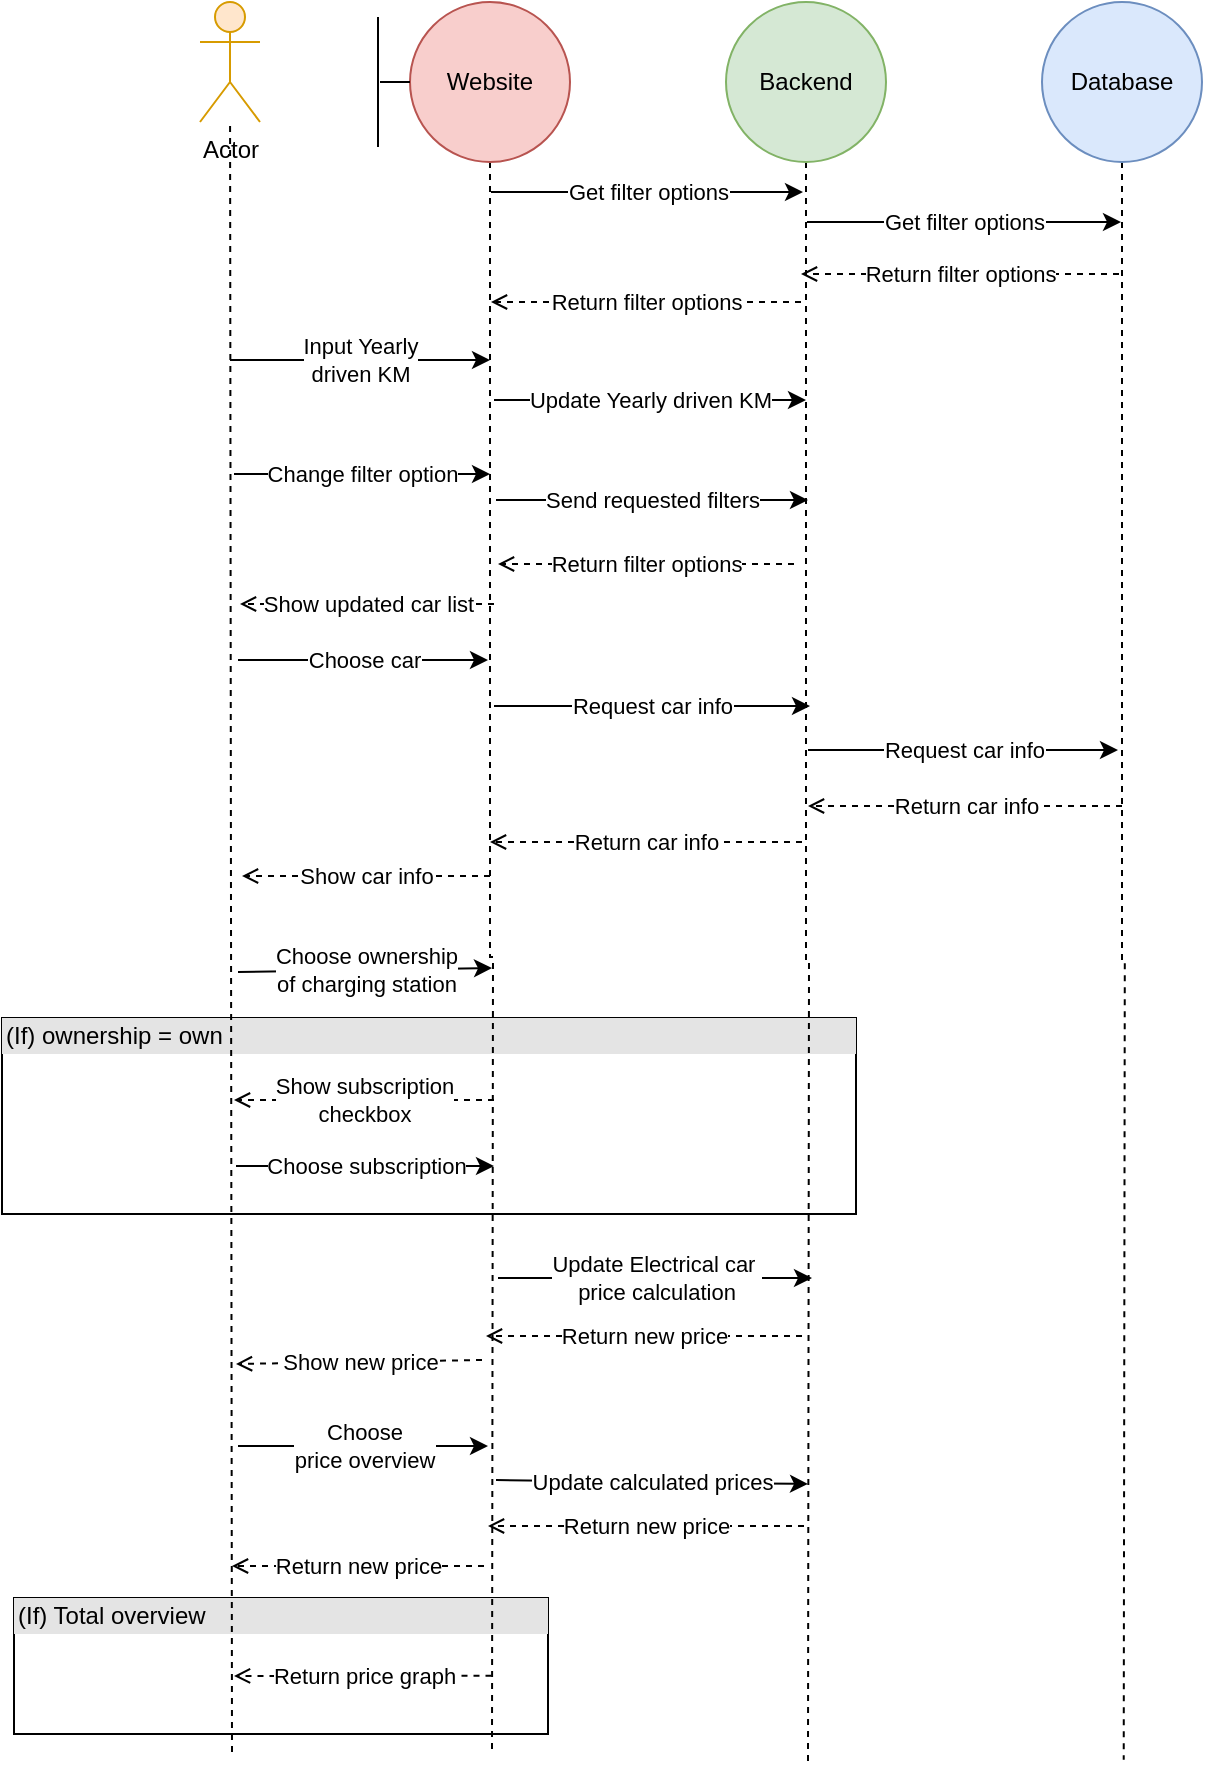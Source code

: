 <mxfile version="20.2.7" type="device"><diagram id="haMpiYz83eZtUNlAQz10" name="Side-1"><mxGraphModel dx="981" dy="508" grid="0" gridSize="10" guides="1" tooltips="1" connect="1" arrows="1" fold="1" page="1" pageScale="1" pageWidth="827" pageHeight="1169" math="0" shadow="0"><root><mxCell id="0"/><mxCell id="1" parent="0"/><mxCell id="J3SCxtIgvj4ZjGFbKhXR-62" value="&lt;div style=&quot;box-sizing:border-box;width:100%;background:#e4e4e4;padding:2px;&quot;&gt;(If) Total overview&lt;br&gt;&lt;/div&gt;" style="verticalAlign=top;align=left;overflow=fill;html=1;" vertex="1" parent="1"><mxGeometry x="140" y="838" width="267" height="68" as="geometry"/></mxCell><mxCell id="J3SCxtIgvj4ZjGFbKhXR-65" value="" style="endArrow=open;html=1;rounded=0;dashed=1;endFill=0;" edge="1" parent="J3SCxtIgvj4ZjGFbKhXR-62"><mxGeometry relative="1" as="geometry"><mxPoint x="238.751" y="38.857" as="sourcePoint"/><mxPoint x="110" y="39" as="targetPoint"/></mxGeometry></mxCell><mxCell id="J3SCxtIgvj4ZjGFbKhXR-66" value="Return price graph" style="edgeLabel;resizable=0;html=1;align=center;verticalAlign=middle;" connectable="0" vertex="1" parent="J3SCxtIgvj4ZjGFbKhXR-65"><mxGeometry relative="1" as="geometry"/></mxCell><mxCell id="J3SCxtIgvj4ZjGFbKhXR-49" value="&lt;div style=&quot;box-sizing:border-box;width:100%;background:#e4e4e4;padding:2px;&quot;&gt;(If) ownership = own&amp;nbsp;&lt;br&gt;&lt;/div&gt;" style="verticalAlign=top;align=left;overflow=fill;html=1;" vertex="1" parent="1"><mxGeometry x="134" y="548" width="427" height="98" as="geometry"/></mxCell><mxCell id="J3SCxtIgvj4ZjGFbKhXR-52" value="" style="endArrow=classic;html=1;rounded=0;" edge="1" parent="J3SCxtIgvj4ZjGFbKhXR-49"><mxGeometry relative="1" as="geometry"><mxPoint x="117" y="74" as="sourcePoint"/><mxPoint x="246" y="74" as="targetPoint"/></mxGeometry></mxCell><mxCell id="J3SCxtIgvj4ZjGFbKhXR-53" value="Choose subscription" style="edgeLabel;resizable=0;html=1;align=center;verticalAlign=middle;" connectable="0" vertex="1" parent="J3SCxtIgvj4ZjGFbKhXR-52"><mxGeometry relative="1" as="geometry"/></mxCell><mxCell id="J3SCxtIgvj4ZjGFbKhXR-1" value="Actor" style="shape=umlActor;verticalLabelPosition=bottom;verticalAlign=top;html=1;outlineConnect=0;fillColor=#ffe6cc;strokeColor=#d79b00;" vertex="1" parent="1"><mxGeometry x="233" y="40" width="30" height="60" as="geometry"/></mxCell><mxCell id="J3SCxtIgvj4ZjGFbKhXR-2" value="" style="endArrow=none;dashed=1;html=1;rounded=0;" edge="1" parent="1" target="J3SCxtIgvj4ZjGFbKhXR-1"><mxGeometry width="50" height="50" relative="1" as="geometry"><mxPoint x="249" y="915" as="sourcePoint"/><mxPoint x="318" y="325" as="targetPoint"/></mxGeometry></mxCell><mxCell id="J3SCxtIgvj4ZjGFbKhXR-6" style="edgeStyle=orthogonalEdgeStyle;rounded=0;orthogonalLoop=1;jettySize=auto;html=1;exitX=0.5;exitY=1;exitDx=0;exitDy=0;endArrow=none;endFill=0;dashed=1;" edge="1" parent="1" source="J3SCxtIgvj4ZjGFbKhXR-3"><mxGeometry relative="1" as="geometry"><mxPoint x="379" y="915" as="targetPoint"/></mxGeometry></mxCell><mxCell id="J3SCxtIgvj4ZjGFbKhXR-3" value="Website" style="ellipse;whiteSpace=wrap;html=1;aspect=fixed;fillColor=#f8cecc;strokeColor=#b85450;" vertex="1" parent="1"><mxGeometry x="338" y="40" width="80" height="80" as="geometry"/></mxCell><mxCell id="J3SCxtIgvj4ZjGFbKhXR-7" style="edgeStyle=orthogonalEdgeStyle;rounded=0;orthogonalLoop=1;jettySize=auto;html=1;exitX=0.5;exitY=1;exitDx=0;exitDy=0;endArrow=none;endFill=0;dashed=1;" edge="1" parent="1" source="J3SCxtIgvj4ZjGFbKhXR-4"><mxGeometry relative="1" as="geometry"><mxPoint x="537" y="920" as="targetPoint"/></mxGeometry></mxCell><mxCell id="J3SCxtIgvj4ZjGFbKhXR-4" value="Backend" style="ellipse;whiteSpace=wrap;html=1;aspect=fixed;fillColor=#d5e8d4;strokeColor=#82b366;" vertex="1" parent="1"><mxGeometry x="496" y="40" width="80" height="80" as="geometry"/></mxCell><mxCell id="J3SCxtIgvj4ZjGFbKhXR-8" style="edgeStyle=orthogonalEdgeStyle;rounded=0;orthogonalLoop=1;jettySize=auto;html=1;exitX=0.5;exitY=1;exitDx=0;exitDy=0;endArrow=none;endFill=0;dashed=1;" edge="1" parent="1" source="J3SCxtIgvj4ZjGFbKhXR-5"><mxGeometry relative="1" as="geometry"><mxPoint x="694.862" y="918.897" as="targetPoint"/></mxGeometry></mxCell><mxCell id="J3SCxtIgvj4ZjGFbKhXR-5" value="Database" style="ellipse;whiteSpace=wrap;html=1;aspect=fixed;fillColor=#dae8fc;strokeColor=#6c8ebf;" vertex="1" parent="1"><mxGeometry x="654" y="40" width="80" height="80" as="geometry"/></mxCell><mxCell id="J3SCxtIgvj4ZjGFbKhXR-11" value="" style="endArrow=none;html=1;rounded=0;" edge="1" parent="1"><mxGeometry width="50" height="50" relative="1" as="geometry"><mxPoint x="322" y="112.5" as="sourcePoint"/><mxPoint x="322" y="47.5" as="targetPoint"/></mxGeometry></mxCell><mxCell id="J3SCxtIgvj4ZjGFbKhXR-12" value="" style="endArrow=none;html=1;rounded=0;" edge="1" parent="1" target="J3SCxtIgvj4ZjGFbKhXR-3"><mxGeometry width="50" height="50" relative="1" as="geometry"><mxPoint x="323" y="80" as="sourcePoint"/><mxPoint x="338.002" y="91.349" as="targetPoint"/></mxGeometry></mxCell><mxCell id="J3SCxtIgvj4ZjGFbKhXR-13" value="" style="endArrow=open;html=1;rounded=0;dashed=1;endFill=0;" edge="1" parent="1"><mxGeometry relative="1" as="geometry"><mxPoint x="692.5" y="176" as="sourcePoint"/><mxPoint x="533.5" y="176" as="targetPoint"/></mxGeometry></mxCell><mxCell id="J3SCxtIgvj4ZjGFbKhXR-14" value="Return filter options" style="edgeLabel;resizable=0;html=1;align=center;verticalAlign=middle;" connectable="0" vertex="1" parent="J3SCxtIgvj4ZjGFbKhXR-13"><mxGeometry relative="1" as="geometry"/></mxCell><mxCell id="J3SCxtIgvj4ZjGFbKhXR-15" value="" style="endArrow=classic;html=1;rounded=0;" edge="1" parent="1"><mxGeometry relative="1" as="geometry"><mxPoint x="378.5" y="135" as="sourcePoint"/><mxPoint x="534.5" y="135" as="targetPoint"/></mxGeometry></mxCell><mxCell id="J3SCxtIgvj4ZjGFbKhXR-16" value="Get filter options" style="edgeLabel;resizable=0;html=1;align=center;verticalAlign=middle;" connectable="0" vertex="1" parent="J3SCxtIgvj4ZjGFbKhXR-15"><mxGeometry relative="1" as="geometry"/></mxCell><mxCell id="J3SCxtIgvj4ZjGFbKhXR-17" value="" style="endArrow=classic;html=1;rounded=0;" edge="1" parent="1"><mxGeometry relative="1" as="geometry"><mxPoint x="536.5" y="150" as="sourcePoint"/><mxPoint x="693.5" y="150" as="targetPoint"/></mxGeometry></mxCell><mxCell id="J3SCxtIgvj4ZjGFbKhXR-18" value="Get filter options" style="edgeLabel;resizable=0;html=1;align=center;verticalAlign=middle;" connectable="0" vertex="1" parent="J3SCxtIgvj4ZjGFbKhXR-17"><mxGeometry relative="1" as="geometry"/></mxCell><mxCell id="J3SCxtIgvj4ZjGFbKhXR-19" value="" style="endArrow=open;html=1;rounded=0;dashed=1;endFill=0;" edge="1" parent="1"><mxGeometry relative="1" as="geometry"><mxPoint x="533.5" y="190" as="sourcePoint"/><mxPoint x="378.5" y="190" as="targetPoint"/></mxGeometry></mxCell><mxCell id="J3SCxtIgvj4ZjGFbKhXR-20" value="Return filter options" style="edgeLabel;resizable=0;html=1;align=center;verticalAlign=middle;" connectable="0" vertex="1" parent="J3SCxtIgvj4ZjGFbKhXR-19"><mxGeometry relative="1" as="geometry"/></mxCell><mxCell id="J3SCxtIgvj4ZjGFbKhXR-21" value="" style="endArrow=classic;html=1;rounded=0;" edge="1" parent="1"><mxGeometry relative="1" as="geometry"><mxPoint x="250" y="276" as="sourcePoint"/><mxPoint x="378" y="276" as="targetPoint"/></mxGeometry></mxCell><mxCell id="J3SCxtIgvj4ZjGFbKhXR-22" value="Change filter option" style="edgeLabel;resizable=0;html=1;align=center;verticalAlign=middle;" connectable="0" vertex="1" parent="J3SCxtIgvj4ZjGFbKhXR-21"><mxGeometry relative="1" as="geometry"/></mxCell><mxCell id="J3SCxtIgvj4ZjGFbKhXR-23" value="" style="endArrow=classic;html=1;rounded=0;" edge="1" parent="1"><mxGeometry relative="1" as="geometry"><mxPoint x="252" y="369" as="sourcePoint"/><mxPoint x="377" y="369" as="targetPoint"/></mxGeometry></mxCell><mxCell id="J3SCxtIgvj4ZjGFbKhXR-24" value="Choose car" style="edgeLabel;resizable=0;html=1;align=center;verticalAlign=middle;" connectable="0" vertex="1" parent="J3SCxtIgvj4ZjGFbKhXR-23"><mxGeometry relative="1" as="geometry"/></mxCell><mxCell id="J3SCxtIgvj4ZjGFbKhXR-25" value="" style="endArrow=classic;html=1;rounded=0;" edge="1" parent="1"><mxGeometry relative="1" as="geometry"><mxPoint x="381" y="289" as="sourcePoint"/><mxPoint x="537" y="289" as="targetPoint"/></mxGeometry></mxCell><mxCell id="J3SCxtIgvj4ZjGFbKhXR-26" value="Send requested filters" style="edgeLabel;resizable=0;html=1;align=center;verticalAlign=middle;" connectable="0" vertex="1" parent="J3SCxtIgvj4ZjGFbKhXR-25"><mxGeometry relative="1" as="geometry"/></mxCell><mxCell id="J3SCxtIgvj4ZjGFbKhXR-27" value="" style="endArrow=open;html=1;rounded=0;dashed=1;endFill=0;" edge="1" parent="1"><mxGeometry relative="1" as="geometry"><mxPoint x="530" y="321" as="sourcePoint"/><mxPoint x="382" y="321" as="targetPoint"/></mxGeometry></mxCell><mxCell id="J3SCxtIgvj4ZjGFbKhXR-28" value="Return filter options" style="edgeLabel;resizable=0;html=1;align=center;verticalAlign=middle;" connectable="0" vertex="1" parent="J3SCxtIgvj4ZjGFbKhXR-27"><mxGeometry relative="1" as="geometry"/></mxCell><mxCell id="J3SCxtIgvj4ZjGFbKhXR-29" value="" style="endArrow=open;html=1;rounded=0;dashed=1;endFill=0;" edge="1" parent="1"><mxGeometry relative="1" as="geometry"><mxPoint x="380" y="341" as="sourcePoint"/><mxPoint x="253" y="341" as="targetPoint"/></mxGeometry></mxCell><mxCell id="J3SCxtIgvj4ZjGFbKhXR-30" value="Show updated car list" style="edgeLabel;resizable=0;html=1;align=center;verticalAlign=middle;" connectable="0" vertex="1" parent="J3SCxtIgvj4ZjGFbKhXR-29"><mxGeometry relative="1" as="geometry"/></mxCell><mxCell id="J3SCxtIgvj4ZjGFbKhXR-31" value="" style="endArrow=open;html=1;rounded=0;dashed=1;endFill=0;" edge="1" parent="1"><mxGeometry relative="1" as="geometry"><mxPoint x="534" y="460" as="sourcePoint"/><mxPoint x="378" y="460" as="targetPoint"/></mxGeometry></mxCell><mxCell id="J3SCxtIgvj4ZjGFbKhXR-32" value="Return car info" style="edgeLabel;resizable=0;html=1;align=center;verticalAlign=middle;" connectable="0" vertex="1" parent="J3SCxtIgvj4ZjGFbKhXR-31"><mxGeometry relative="1" as="geometry"/></mxCell><mxCell id="J3SCxtIgvj4ZjGFbKhXR-33" value="" style="endArrow=open;html=1;rounded=0;dashed=1;endFill=0;" edge="1" parent="1"><mxGeometry relative="1" as="geometry"><mxPoint x="378" y="477" as="sourcePoint"/><mxPoint x="254" y="477" as="targetPoint"/></mxGeometry></mxCell><mxCell id="J3SCxtIgvj4ZjGFbKhXR-34" value="Show car info" style="edgeLabel;resizable=0;html=1;align=center;verticalAlign=middle;" connectable="0" vertex="1" parent="J3SCxtIgvj4ZjGFbKhXR-33"><mxGeometry relative="1" as="geometry"/></mxCell><mxCell id="J3SCxtIgvj4ZjGFbKhXR-35" value="" style="endArrow=open;html=1;rounded=0;dashed=1;endFill=0;" edge="1" parent="1"><mxGeometry relative="1" as="geometry"><mxPoint x="534" y="707" as="sourcePoint"/><mxPoint x="376" y="707" as="targetPoint"/></mxGeometry></mxCell><mxCell id="J3SCxtIgvj4ZjGFbKhXR-36" value="Return new price" style="edgeLabel;resizable=0;html=1;align=center;verticalAlign=middle;" connectable="0" vertex="1" parent="J3SCxtIgvj4ZjGFbKhXR-35"><mxGeometry relative="1" as="geometry"/></mxCell><mxCell id="J3SCxtIgvj4ZjGFbKhXR-37" value="" style="endArrow=open;html=1;rounded=0;dashed=1;endFill=0;" edge="1" parent="1"><mxGeometry relative="1" as="geometry"><mxPoint x="374" y="719" as="sourcePoint"/><mxPoint x="251" y="721" as="targetPoint"/></mxGeometry></mxCell><mxCell id="J3SCxtIgvj4ZjGFbKhXR-38" value="Show new price" style="edgeLabel;resizable=0;html=1;align=center;verticalAlign=middle;" connectable="0" vertex="1" parent="J3SCxtIgvj4ZjGFbKhXR-37"><mxGeometry relative="1" as="geometry"/></mxCell><mxCell id="J3SCxtIgvj4ZjGFbKhXR-39" value="" style="endArrow=classic;html=1;rounded=0;" edge="1" parent="1"><mxGeometry relative="1" as="geometry"><mxPoint x="380" y="392" as="sourcePoint"/><mxPoint x="538" y="392" as="targetPoint"/></mxGeometry></mxCell><mxCell id="J3SCxtIgvj4ZjGFbKhXR-40" value="Request car info" style="edgeLabel;resizable=0;html=1;align=center;verticalAlign=middle;" connectable="0" vertex="1" parent="J3SCxtIgvj4ZjGFbKhXR-39"><mxGeometry relative="1" as="geometry"/></mxCell><mxCell id="J3SCxtIgvj4ZjGFbKhXR-41" value="" style="endArrow=classic;html=1;rounded=0;" edge="1" parent="1"><mxGeometry relative="1" as="geometry"><mxPoint x="252" y="525" as="sourcePoint"/><mxPoint x="379" y="523" as="targetPoint"/></mxGeometry></mxCell><mxCell id="J3SCxtIgvj4ZjGFbKhXR-42" value="Choose ownership &lt;br&gt;of charging station" style="edgeLabel;resizable=0;html=1;align=center;verticalAlign=middle;" connectable="0" vertex="1" parent="J3SCxtIgvj4ZjGFbKhXR-41"><mxGeometry relative="1" as="geometry"/></mxCell><mxCell id="J3SCxtIgvj4ZjGFbKhXR-43" value="" style="endArrow=classic;html=1;rounded=0;" edge="1" parent="1"><mxGeometry relative="1" as="geometry"><mxPoint x="382" y="678" as="sourcePoint"/><mxPoint x="539" y="678" as="targetPoint"/></mxGeometry></mxCell><mxCell id="J3SCxtIgvj4ZjGFbKhXR-44" value="Update Electrical car&amp;nbsp;&lt;br&gt;price calculation" style="edgeLabel;resizable=0;html=1;align=center;verticalAlign=middle;" connectable="0" vertex="1" parent="J3SCxtIgvj4ZjGFbKhXR-43"><mxGeometry relative="1" as="geometry"/></mxCell><mxCell id="J3SCxtIgvj4ZjGFbKhXR-45" value="" style="endArrow=classic;html=1;rounded=0;" edge="1" parent="1"><mxGeometry relative="1" as="geometry"><mxPoint x="537" y="414" as="sourcePoint"/><mxPoint x="692" y="414" as="targetPoint"/></mxGeometry></mxCell><mxCell id="J3SCxtIgvj4ZjGFbKhXR-46" value="Request car info" style="edgeLabel;resizable=0;html=1;align=center;verticalAlign=middle;" connectable="0" vertex="1" parent="J3SCxtIgvj4ZjGFbKhXR-45"><mxGeometry relative="1" as="geometry"/></mxCell><mxCell id="J3SCxtIgvj4ZjGFbKhXR-47" value="" style="endArrow=open;html=1;rounded=0;dashed=1;endFill=0;" edge="1" parent="1"><mxGeometry relative="1" as="geometry"><mxPoint x="694" y="442" as="sourcePoint"/><mxPoint x="537" y="442" as="targetPoint"/></mxGeometry></mxCell><mxCell id="J3SCxtIgvj4ZjGFbKhXR-48" value="Return car info" style="edgeLabel;resizable=0;html=1;align=center;verticalAlign=middle;" connectable="0" vertex="1" parent="J3SCxtIgvj4ZjGFbKhXR-47"><mxGeometry relative="1" as="geometry"/></mxCell><mxCell id="J3SCxtIgvj4ZjGFbKhXR-50" value="" style="endArrow=open;html=1;rounded=0;dashed=1;endFill=0;" edge="1" parent="1"><mxGeometry relative="1" as="geometry"><mxPoint x="380" y="589" as="sourcePoint"/><mxPoint x="250" y="589" as="targetPoint"/></mxGeometry></mxCell><mxCell id="J3SCxtIgvj4ZjGFbKhXR-51" value="Show subscription &lt;br&gt;checkbox" style="edgeLabel;resizable=0;html=1;align=center;verticalAlign=middle;" connectable="0" vertex="1" parent="J3SCxtIgvj4ZjGFbKhXR-50"><mxGeometry relative="1" as="geometry"/></mxCell><mxCell id="J3SCxtIgvj4ZjGFbKhXR-54" value="" style="endArrow=classic;html=1;rounded=0;" edge="1" parent="1"><mxGeometry relative="1" as="geometry"><mxPoint x="252" y="762" as="sourcePoint"/><mxPoint x="377" y="762" as="targetPoint"/></mxGeometry></mxCell><mxCell id="J3SCxtIgvj4ZjGFbKhXR-55" value="Choose &lt;br&gt;price overview" style="edgeLabel;resizable=0;html=1;align=center;verticalAlign=middle;" connectable="0" vertex="1" parent="J3SCxtIgvj4ZjGFbKhXR-54"><mxGeometry relative="1" as="geometry"/></mxCell><mxCell id="J3SCxtIgvj4ZjGFbKhXR-56" value="" style="endArrow=classic;html=1;rounded=0;" edge="1" parent="1"><mxGeometry relative="1" as="geometry"><mxPoint x="381" y="779" as="sourcePoint"/><mxPoint x="537" y="781" as="targetPoint"/></mxGeometry></mxCell><mxCell id="J3SCxtIgvj4ZjGFbKhXR-57" value="Update calculated prices" style="edgeLabel;resizable=0;html=1;align=center;verticalAlign=middle;" connectable="0" vertex="1" parent="J3SCxtIgvj4ZjGFbKhXR-56"><mxGeometry relative="1" as="geometry"/></mxCell><mxCell id="J3SCxtIgvj4ZjGFbKhXR-58" value="" style="endArrow=open;html=1;rounded=0;dashed=1;endFill=0;" edge="1" parent="1"><mxGeometry relative="1" as="geometry"><mxPoint x="535" y="802" as="sourcePoint"/><mxPoint x="377" y="802" as="targetPoint"/></mxGeometry></mxCell><mxCell id="J3SCxtIgvj4ZjGFbKhXR-59" value="Return new price" style="edgeLabel;resizable=0;html=1;align=center;verticalAlign=middle;" connectable="0" vertex="1" parent="J3SCxtIgvj4ZjGFbKhXR-58"><mxGeometry relative="1" as="geometry"/></mxCell><mxCell id="J3SCxtIgvj4ZjGFbKhXR-60" value="" style="endArrow=open;html=1;rounded=0;dashed=1;endFill=0;" edge="1" parent="1"><mxGeometry relative="1" as="geometry"><mxPoint x="375" y="822.0" as="sourcePoint"/><mxPoint x="249" y="822.0" as="targetPoint"/></mxGeometry></mxCell><mxCell id="J3SCxtIgvj4ZjGFbKhXR-61" value="Return new price" style="edgeLabel;resizable=0;html=1;align=center;verticalAlign=middle;" connectable="0" vertex="1" parent="J3SCxtIgvj4ZjGFbKhXR-60"><mxGeometry relative="1" as="geometry"/></mxCell><mxCell id="J3SCxtIgvj4ZjGFbKhXR-71" value="" style="endArrow=classic;html=1;rounded=0;" edge="1" parent="1"><mxGeometry relative="1" as="geometry"><mxPoint x="380" y="239" as="sourcePoint"/><mxPoint x="536" y="239" as="targetPoint"/></mxGeometry></mxCell><mxCell id="J3SCxtIgvj4ZjGFbKhXR-72" value="Update Yearly driven KM" style="edgeLabel;resizable=0;html=1;align=center;verticalAlign=middle;" connectable="0" vertex="1" parent="J3SCxtIgvj4ZjGFbKhXR-71"><mxGeometry relative="1" as="geometry"/></mxCell><mxCell id="J3SCxtIgvj4ZjGFbKhXR-73" value="" style="endArrow=classic;html=1;rounded=0;" edge="1" parent="1"><mxGeometry relative="1" as="geometry"><mxPoint x="248" y="219" as="sourcePoint"/><mxPoint x="378" y="219" as="targetPoint"/></mxGeometry></mxCell><mxCell id="J3SCxtIgvj4ZjGFbKhXR-74" value="Input Yearly &lt;br&gt;driven&amp;nbsp;KM" style="edgeLabel;resizable=0;html=1;align=center;verticalAlign=middle;" connectable="0" vertex="1" parent="J3SCxtIgvj4ZjGFbKhXR-73"><mxGeometry relative="1" as="geometry"/></mxCell></root></mxGraphModel></diagram></mxfile>